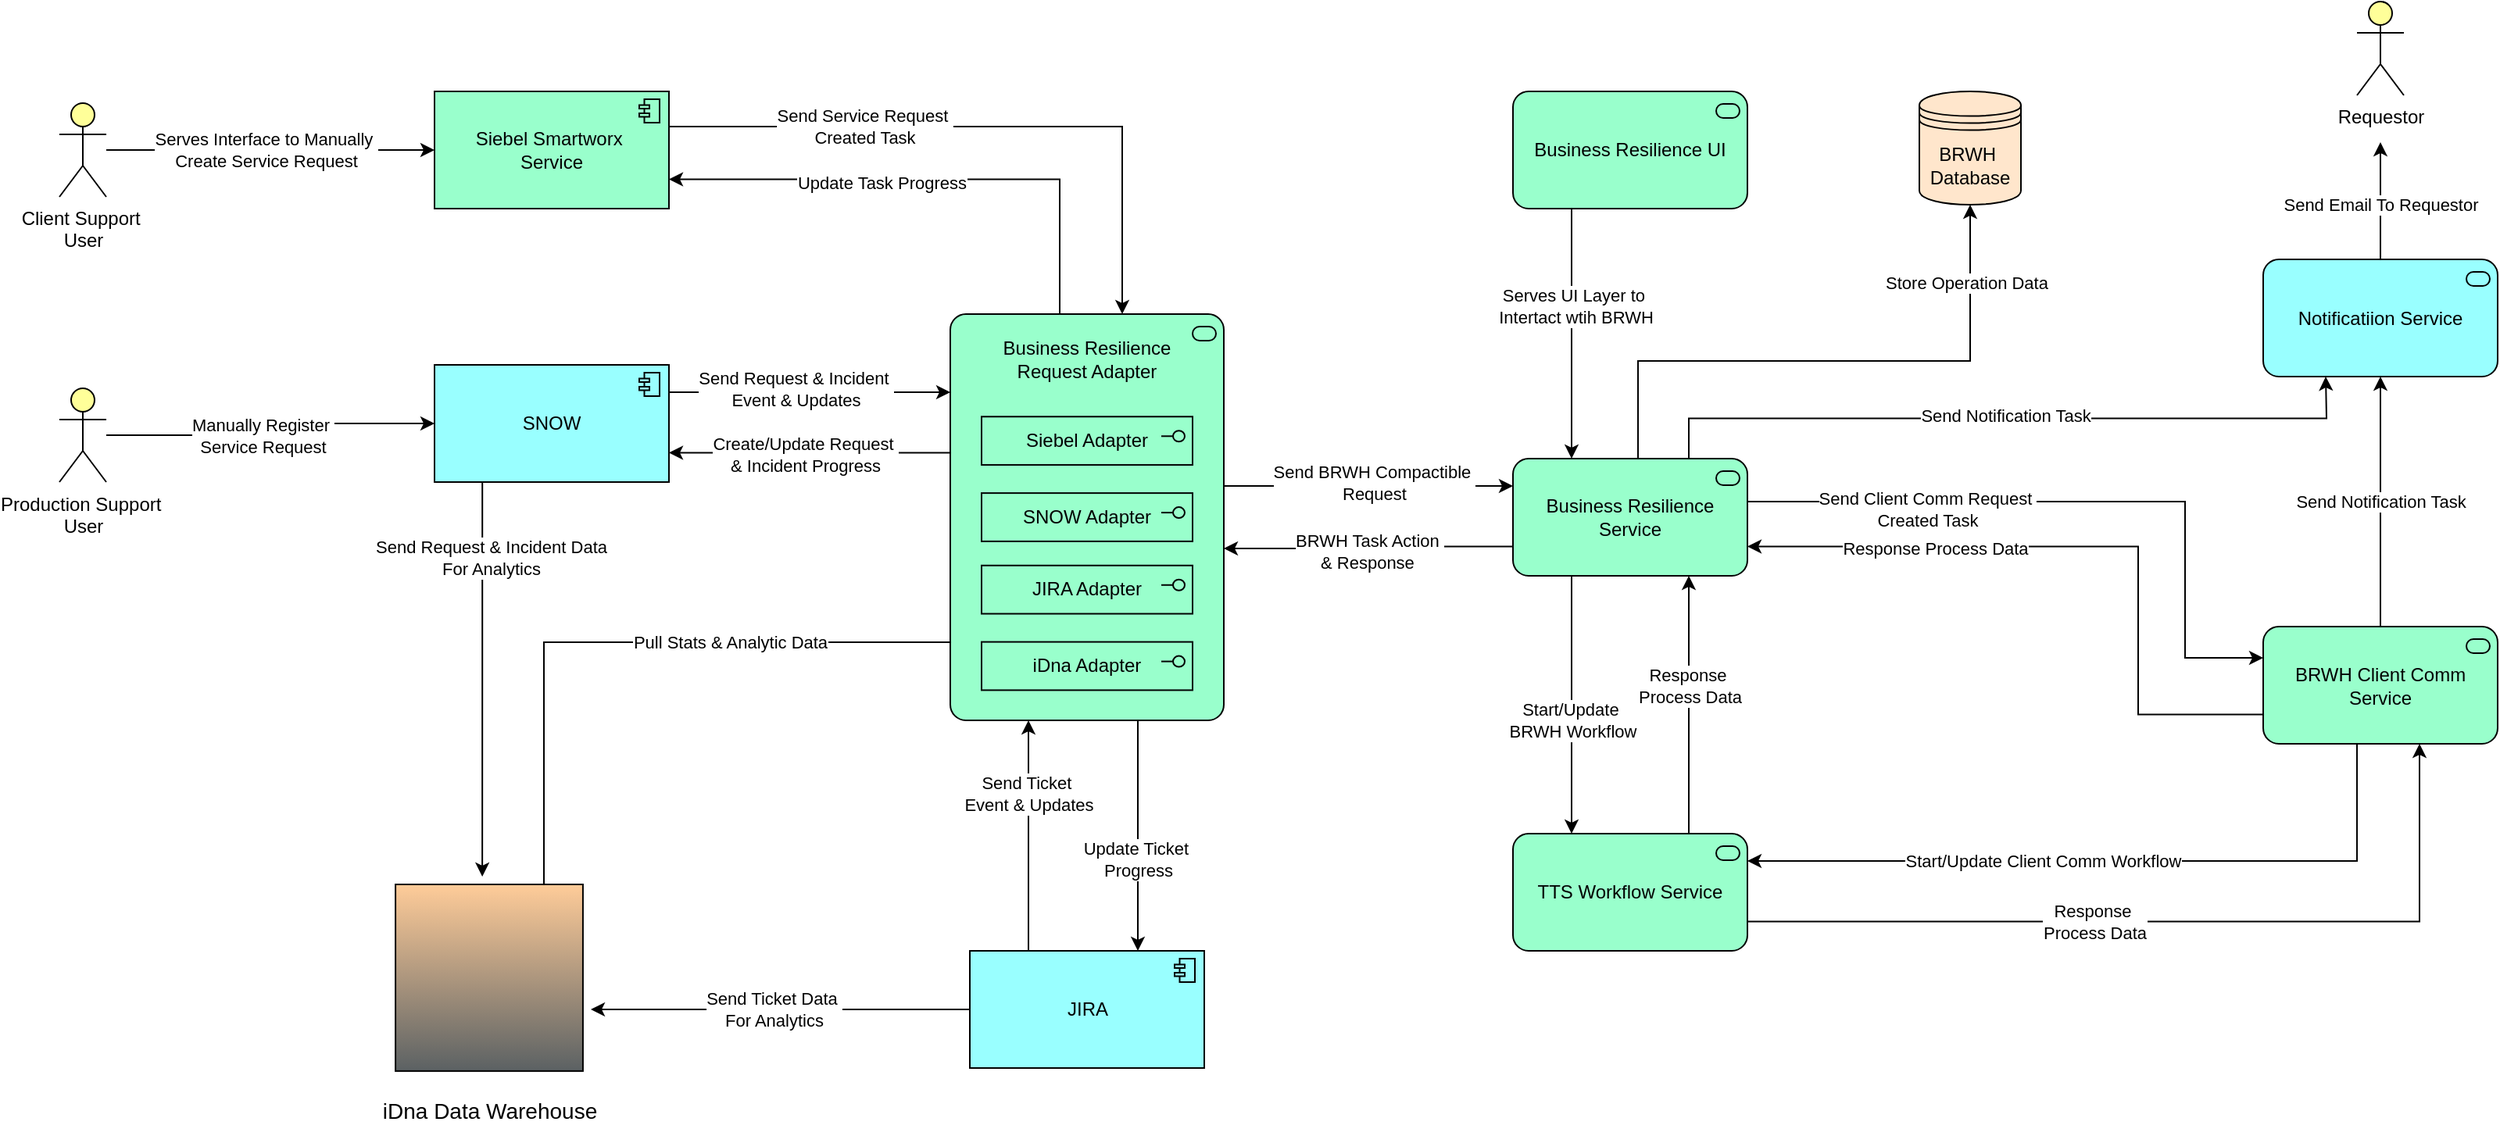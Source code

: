 <mxfile version="28.1.1">
  <diagram name="Page-1" id="OteSbWdA2ZE-DIGd8uvN">
    <mxGraphModel dx="2305" dy="777" grid="1" gridSize="10" guides="1" tooltips="1" connect="1" arrows="1" fold="1" page="1" pageScale="1" pageWidth="850" pageHeight="1100" math="0" shadow="0">
      <root>
        <mxCell id="0" />
        <mxCell id="1" parent="0" />
        <mxCell id="-Si1qEhgWz94pLlsSCn9-34" value="Business Resilience UI" style="html=1;outlineConnect=0;whiteSpace=wrap;fillColor=#99FFCC;shape=mxgraph.archimate3.application;appType=serv;archiType=rounded" parent="1" vertex="1">
          <mxGeometry x="1000" y="187.5" width="150" height="75" as="geometry" />
        </mxCell>
        <mxCell id="-Si1qEhgWz94pLlsSCn9-183" style="edgeStyle=orthogonalEdgeStyle;rounded=0;orthogonalLoop=1;jettySize=auto;html=1;exitX=0;exitY=0.75;exitDx=0;exitDy=0;exitPerimeter=0;" parent="1" source="-Si1qEhgWz94pLlsSCn9-32" target="-Si1qEhgWz94pLlsSCn9-31" edge="1">
          <mxGeometry relative="1" as="geometry">
            <mxPoint x="820" y="478.667" as="targetPoint" />
            <Array as="points">
              <mxPoint x="908" y="479" />
              <mxPoint x="908" y="480" />
            </Array>
          </mxGeometry>
        </mxCell>
        <mxCell id="-Si1qEhgWz94pLlsSCn9-184" value="BRWH Task Action&amp;nbsp;&lt;div&gt;&amp;amp; Response&amp;nbsp;&lt;/div&gt;" style="edgeLabel;html=1;align=center;verticalAlign=middle;resizable=0;points=[];" parent="-Si1qEhgWz94pLlsSCn9-183" vertex="1" connectable="0">
          <mxGeometry x="0.155" y="2" relative="1" as="geometry">
            <mxPoint x="14" as="offset" />
          </mxGeometry>
        </mxCell>
        <mxCell id="-Si1qEhgWz94pLlsSCn9-193" style="edgeStyle=orthogonalEdgeStyle;rounded=0;orthogonalLoop=1;jettySize=auto;html=1;exitX=0.5;exitY=0;exitDx=0;exitDy=0;exitPerimeter=0;entryX=0.5;entryY=1;entryDx=0;entryDy=0;" parent="1" source="-Si1qEhgWz94pLlsSCn9-32" target="-Si1qEhgWz94pLlsSCn9-192" edge="1">
          <mxGeometry relative="1" as="geometry">
            <Array as="points">
              <mxPoint x="1080" y="423" />
              <mxPoint x="1080" y="360" />
              <mxPoint x="1293" y="360" />
            </Array>
          </mxGeometry>
        </mxCell>
        <mxCell id="-Si1qEhgWz94pLlsSCn9-194" value="Store Operation Data" style="edgeLabel;html=1;align=center;verticalAlign=middle;resizable=0;points=[];" parent="-Si1qEhgWz94pLlsSCn9-193" vertex="1" connectable="0">
          <mxGeometry x="0.479" relative="1" as="geometry">
            <mxPoint x="-3" y="-49" as="offset" />
          </mxGeometry>
        </mxCell>
        <mxCell id="-Si1qEhgWz94pLlsSCn9-195" style="edgeStyle=orthogonalEdgeStyle;rounded=0;orthogonalLoop=1;jettySize=auto;html=1;exitX=0.75;exitY=0;exitDx=0;exitDy=0;exitPerimeter=0;" parent="1" source="-Si1qEhgWz94pLlsSCn9-32" edge="1">
          <mxGeometry relative="1" as="geometry">
            <mxPoint x="1520" y="370" as="targetPoint" />
          </mxGeometry>
        </mxCell>
        <mxCell id="-Si1qEhgWz94pLlsSCn9-196" value="Send Notification Task" style="edgeLabel;html=1;align=center;verticalAlign=middle;resizable=0;points=[];" parent="-Si1qEhgWz94pLlsSCn9-195" vertex="1" connectable="0">
          <mxGeometry x="-0.013" y="2" relative="1" as="geometry">
            <mxPoint as="offset" />
          </mxGeometry>
        </mxCell>
        <mxCell id="-Si1qEhgWz94pLlsSCn9-32" value="Business Resilience&lt;div&gt;Service&lt;/div&gt;" style="html=1;outlineConnect=0;whiteSpace=wrap;fillColor=#99FFCC;shape=mxgraph.archimate3.application;appType=serv;archiType=rounded" parent="1" vertex="1">
          <mxGeometry x="1000" y="422.5" width="150" height="75" as="geometry" />
        </mxCell>
        <mxCell id="-Si1qEhgWz94pLlsSCn9-120" style="edgeStyle=orthogonalEdgeStyle;rounded=0;orthogonalLoop=1;jettySize=auto;html=1;" parent="1" source="-Si1qEhgWz94pLlsSCn9-36" target="-Si1qEhgWz94pLlsSCn9-31" edge="1">
          <mxGeometry relative="1" as="geometry">
            <Array as="points">
              <mxPoint x="520" y="380" />
              <mxPoint x="520" y="380" />
            </Array>
          </mxGeometry>
        </mxCell>
        <mxCell id="-Si1qEhgWz94pLlsSCn9-155" value="Send Request &amp;amp; Incident&amp;nbsp;&lt;div&gt;Event &amp;amp; Updates&lt;/div&gt;" style="edgeLabel;html=1;align=center;verticalAlign=middle;resizable=0;points=[];" parent="-Si1qEhgWz94pLlsSCn9-120" vertex="1" connectable="0">
          <mxGeometry x="-0.43" y="1" relative="1" as="geometry">
            <mxPoint x="29" y="-1" as="offset" />
          </mxGeometry>
        </mxCell>
        <mxCell id="-Si1qEhgWz94pLlsSCn9-130" style="edgeStyle=orthogonalEdgeStyle;rounded=0;orthogonalLoop=1;jettySize=auto;html=1;" parent="1" source="-Si1qEhgWz94pLlsSCn9-36" edge="1">
          <mxGeometry relative="1" as="geometry">
            <mxPoint x="340.571" y="690" as="targetPoint" />
            <mxPoint x="340" y="445" as="sourcePoint" />
            <Array as="points">
              <mxPoint x="340" y="564" />
            </Array>
          </mxGeometry>
        </mxCell>
        <mxCell id="-Si1qEhgWz94pLlsSCn9-157" value="Send Request &amp;amp; Incident Data&lt;div&gt;For Analytics&lt;/div&gt;" style="edgeLabel;html=1;align=center;verticalAlign=middle;resizable=0;points=[];" parent="-Si1qEhgWz94pLlsSCn9-130" vertex="1" connectable="0">
          <mxGeometry x="-0.483" y="1" relative="1" as="geometry">
            <mxPoint x="4" y="-17" as="offset" />
          </mxGeometry>
        </mxCell>
        <mxCell id="-Si1qEhgWz94pLlsSCn9-139" style="edgeStyle=orthogonalEdgeStyle;rounded=0;orthogonalLoop=1;jettySize=auto;html=1;exitX=0.25;exitY=0;exitDx=0;exitDy=0;exitPerimeter=0;" parent="1" source="-Si1qEhgWz94pLlsSCn9-37" target="-Si1qEhgWz94pLlsSCn9-31" edge="1">
          <mxGeometry relative="1" as="geometry">
            <Array as="points">
              <mxPoint x="690" y="630" />
              <mxPoint x="690" y="630" />
            </Array>
            <mxPoint x="710" y="787.5" as="sourcePoint" />
            <mxPoint x="710" y="730" as="targetPoint" />
          </mxGeometry>
        </mxCell>
        <mxCell id="-Si1qEhgWz94pLlsSCn9-154" value="Send Ticket&amp;nbsp;&lt;div&gt;Event &amp;amp; Updates&lt;/div&gt;" style="edgeLabel;html=1;align=center;verticalAlign=middle;resizable=0;points=[];" parent="-Si1qEhgWz94pLlsSCn9-139" vertex="1" connectable="0">
          <mxGeometry x="-0.201" y="-1" relative="1" as="geometry">
            <mxPoint x="-1" y="-42" as="offset" />
          </mxGeometry>
        </mxCell>
        <mxCell id="-Si1qEhgWz94pLlsSCn9-175" style="edgeStyle=orthogonalEdgeStyle;rounded=0;orthogonalLoop=1;jettySize=auto;html=1;" parent="1" source="-Si1qEhgWz94pLlsSCn9-37" edge="1">
          <mxGeometry relative="1" as="geometry">
            <mxPoint x="410" y="775.0" as="targetPoint" />
          </mxGeometry>
        </mxCell>
        <mxCell id="-Si1qEhgWz94pLlsSCn9-176" value="Send Ticket Data&amp;nbsp;&lt;div&gt;For Analytics&lt;/div&gt;" style="edgeLabel;html=1;align=center;verticalAlign=middle;resizable=0;points=[];" parent="-Si1qEhgWz94pLlsSCn9-175" vertex="1" connectable="0">
          <mxGeometry x="0.037" y="-1" relative="1" as="geometry">
            <mxPoint as="offset" />
          </mxGeometry>
        </mxCell>
        <mxCell id="-Si1qEhgWz94pLlsSCn9-37" value="JIRA" style="html=1;outlineConnect=0;whiteSpace=wrap;fillColor=#99ffff;shape=mxgraph.archimate3.application;appType=comp;archiType=square;" parent="1" vertex="1">
          <mxGeometry x="652.5" y="737.5" width="150" height="75" as="geometry" />
        </mxCell>
        <mxCell id="-Si1qEhgWz94pLlsSCn9-106" value="" style="group" parent="1" vertex="1" connectable="0">
          <mxGeometry x="640" y="330" width="175" height="260" as="geometry" />
        </mxCell>
        <mxCell id="-Si1qEhgWz94pLlsSCn9-145" style="edgeStyle=orthogonalEdgeStyle;rounded=0;orthogonalLoop=1;jettySize=auto;html=1;" parent="-Si1qEhgWz94pLlsSCn9-106" source="-Si1qEhgWz94pLlsSCn9-31" edge="1">
          <mxGeometry relative="1" as="geometry">
            <mxPoint x="-260" y="380" as="targetPoint" />
            <Array as="points">
              <mxPoint x="-260" y="210" />
              <mxPoint x="-260" y="370" />
            </Array>
          </mxGeometry>
        </mxCell>
        <mxCell id="-Si1qEhgWz94pLlsSCn9-156" value="Pull Stats &amp;amp; Analytic Data" style="edgeLabel;html=1;align=center;verticalAlign=middle;resizable=0;points=[];" parent="-Si1qEhgWz94pLlsSCn9-145" vertex="1" connectable="0">
          <mxGeometry x="-0.093" y="-1" relative="1" as="geometry">
            <mxPoint x="54" y="1" as="offset" />
          </mxGeometry>
        </mxCell>
        <mxCell id="-Si1qEhgWz94pLlsSCn9-31" value="Business Resilience&lt;br&gt;Request Adapter&lt;div&gt;&lt;br&gt;&lt;/div&gt;&lt;div&gt;&lt;br&gt;&lt;/div&gt;&lt;div&gt;&lt;br&gt;&lt;/div&gt;&lt;div&gt;&lt;br&gt;&lt;/div&gt;&lt;div&gt;&lt;br&gt;&lt;/div&gt;&lt;div&gt;&lt;br&gt;&lt;/div&gt;&lt;div&gt;&lt;br&gt;&lt;/div&gt;&lt;div&gt;&lt;br&gt;&lt;/div&gt;&lt;div&gt;&lt;br&gt;&lt;/div&gt;&lt;div&gt;&lt;br&gt;&lt;/div&gt;&lt;div&gt;&lt;br&gt;&lt;/div&gt;&lt;div&gt;&lt;br&gt;&lt;/div&gt;&lt;div&gt;&lt;br&gt;&lt;/div&gt;&lt;div&gt;&lt;br&gt;&lt;/div&gt;" style="html=1;outlineConnect=0;whiteSpace=wrap;fillColor=#99FFCC;shape=mxgraph.archimate3.application;appType=serv;archiType=rounded" parent="-Si1qEhgWz94pLlsSCn9-106" vertex="1">
          <mxGeometry width="175" height="260" as="geometry" />
        </mxCell>
        <mxCell id="-Si1qEhgWz94pLlsSCn9-99" value="Siebel Adapter" style="html=1;outlineConnect=0;whiteSpace=wrap;fillColor=#99FFCC;shape=mxgraph.archimate3.application;appType=interface;archiType=square;" parent="-Si1qEhgWz94pLlsSCn9-106" vertex="1">
          <mxGeometry x="20" y="65.644" width="135" height="30.891" as="geometry" />
        </mxCell>
        <mxCell id="-Si1qEhgWz94pLlsSCn9-100" value="SNOW Adapter" style="html=1;outlineConnect=0;whiteSpace=wrap;fillColor=#99FFCC;shape=mxgraph.archimate3.application;appType=interface;archiType=square;" parent="-Si1qEhgWz94pLlsSCn9-106" vertex="1">
          <mxGeometry x="20" y="114.554" width="135" height="30.891" as="geometry" />
        </mxCell>
        <mxCell id="-Si1qEhgWz94pLlsSCn9-101" value="JIRA Adapter" style="html=1;outlineConnect=0;whiteSpace=wrap;fillColor=#99FFCC;shape=mxgraph.archimate3.application;appType=interface;archiType=square;" parent="-Si1qEhgWz94pLlsSCn9-106" vertex="1">
          <mxGeometry x="20" y="160.891" width="135" height="30.891" as="geometry" />
        </mxCell>
        <mxCell id="-Si1qEhgWz94pLlsSCn9-103" value="iDna Adapter" style="html=1;outlineConnect=0;whiteSpace=wrap;fillColor=#99FFCC;shape=mxgraph.archimate3.application;appType=interface;archiType=square;" parent="-Si1qEhgWz94pLlsSCn9-106" vertex="1">
          <mxGeometry x="20" y="209.802" width="135" height="30.891" as="geometry" />
        </mxCell>
        <mxCell id="-Si1qEhgWz94pLlsSCn9-123" value="" style="group;fillColor=none;" parent="1" vertex="1" connectable="0">
          <mxGeometry x="255" y="695" width="180" height="160" as="geometry" />
        </mxCell>
        <mxCell id="-Si1qEhgWz94pLlsSCn9-114" value="" style="shape=mxgraph.networks2.icon;aspect=fixed;fillColor=#FFCC99;strokeColor=#000000;gradientColor=#5B6163;network2IconShadow=1;network2bgFillColor=none;network2Icon=mxgraph.networks2.big_data;network2IconXOffset=-0.0;network2IconYOffset=0.002;network2IconW=1;network2IconH= 0.996;" parent="-Si1qEhgWz94pLlsSCn9-123" vertex="1">
          <mxGeometry x="30.04" width="119.92" height="119.44" as="geometry" />
        </mxCell>
        <mxCell id="-Si1qEhgWz94pLlsSCn9-115" value="&lt;font style=&quot;font-size: 14px;&quot;&gt;iDna Data Warehouse&lt;/font&gt;" style="text;html=1;align=center;verticalAlign=middle;resizable=0;points=[];autosize=1;strokeColor=none;fillColor=none;" parent="-Si1qEhgWz94pLlsSCn9-123" vertex="1">
          <mxGeometry x="10" y="130" width="160" height="30" as="geometry" />
        </mxCell>
        <mxCell id="-Si1qEhgWz94pLlsSCn9-188" style="edgeStyle=orthogonalEdgeStyle;rounded=0;orthogonalLoop=1;jettySize=auto;html=1;exitX=1;exitY=0.75;exitDx=0;exitDy=0;exitPerimeter=0;" parent="1" source="-Si1qEhgWz94pLlsSCn9-33" target="-Si1qEhgWz94pLlsSCn9-48" edge="1">
          <mxGeometry relative="1" as="geometry">
            <Array as="points">
              <mxPoint x="1580" y="719" />
            </Array>
          </mxGeometry>
        </mxCell>
        <mxCell id="-Si1qEhgWz94pLlsSCn9-189" value="Response&amp;nbsp;&lt;div&gt;Process Data&lt;/div&gt;" style="edgeLabel;html=1;align=center;verticalAlign=middle;resizable=0;points=[];" parent="-Si1qEhgWz94pLlsSCn9-188" vertex="1" connectable="0">
          <mxGeometry x="-0.185" relative="1" as="geometry">
            <mxPoint as="offset" />
          </mxGeometry>
        </mxCell>
        <mxCell id="-Si1qEhgWz94pLlsSCn9-33" value="&lt;div&gt;TTS Workflow Service&lt;/div&gt;" style="html=1;outlineConnect=0;whiteSpace=wrap;fillColor=#99FFCC;shape=mxgraph.archimate3.application;appType=serv;archiType=rounded" parent="1" vertex="1">
          <mxGeometry x="1000" y="662.5" width="150" height="75" as="geometry" />
        </mxCell>
        <mxCell id="-Si1qEhgWz94pLlsSCn9-48" value="BRWH Client Comm Service" style="html=1;outlineConnect=0;whiteSpace=wrap;fillColor=#99FFCC;shape=mxgraph.archimate3.application;appType=serv;archiType=rounded" parent="1" vertex="1">
          <mxGeometry x="1480" y="530" width="150" height="75" as="geometry" />
        </mxCell>
        <mxCell id="-Si1qEhgWz94pLlsSCn9-50" style="edgeStyle=orthogonalEdgeStyle;rounded=0;orthogonalLoop=1;jettySize=auto;html=1;" parent="1" source="-Si1qEhgWz94pLlsSCn9-48" target="-Si1qEhgWz94pLlsSCn9-51" edge="1">
          <mxGeometry relative="1" as="geometry">
            <mxPoint x="1725" y="797.5" as="targetPoint" />
            <Array as="points">
              <mxPoint x="1555" y="460" />
              <mxPoint x="1555" y="460" />
            </Array>
          </mxGeometry>
        </mxCell>
        <mxCell id="-Si1qEhgWz94pLlsSCn9-73" value="Send Notification Task" style="edgeLabel;html=1;align=center;verticalAlign=middle;resizable=0;points=[];" parent="-Si1qEhgWz94pLlsSCn9-50" vertex="1" connectable="0">
          <mxGeometry x="-0.015" y="2" relative="1" as="geometry">
            <mxPoint x="2" y="-1" as="offset" />
          </mxGeometry>
        </mxCell>
        <mxCell id="-Si1qEhgWz94pLlsSCn9-140" style="edgeStyle=orthogonalEdgeStyle;rounded=0;orthogonalLoop=1;jettySize=auto;html=1;entryX=0.25;entryY=0;entryDx=0;entryDy=0;entryPerimeter=0;" parent="1" source="-Si1qEhgWz94pLlsSCn9-32" target="-Si1qEhgWz94pLlsSCn9-33" edge="1">
          <mxGeometry relative="1" as="geometry">
            <Array as="points">
              <mxPoint x="1038" y="580" />
            </Array>
          </mxGeometry>
        </mxCell>
        <mxCell id="-Si1qEhgWz94pLlsSCn9-151" value="Start/Update&amp;nbsp;&lt;div&gt;BRWH Workflow&lt;/div&gt;" style="edgeLabel;html=1;align=center;verticalAlign=middle;resizable=0;points=[];" parent="-Si1qEhgWz94pLlsSCn9-140" vertex="1" connectable="0">
          <mxGeometry x="-0.173" y="1" relative="1" as="geometry">
            <mxPoint x="-1" y="24" as="offset" />
          </mxGeometry>
        </mxCell>
        <mxCell id="-Si1qEhgWz94pLlsSCn9-142" style="edgeStyle=orthogonalEdgeStyle;rounded=0;orthogonalLoop=1;jettySize=auto;html=1;" parent="1" source="-Si1qEhgWz94pLlsSCn9-48" edge="1">
          <mxGeometry relative="1" as="geometry">
            <Array as="points">
              <mxPoint x="1540" y="680" />
            </Array>
            <mxPoint x="1150" y="680" as="targetPoint" />
          </mxGeometry>
        </mxCell>
        <mxCell id="-Si1qEhgWz94pLlsSCn9-149" value="Start/Update Client Comm Workflow" style="edgeLabel;html=1;align=center;verticalAlign=middle;resizable=0;points=[];" parent="-Si1qEhgWz94pLlsSCn9-142" vertex="1" connectable="0">
          <mxGeometry x="0.423" y="3" relative="1" as="geometry">
            <mxPoint x="55" y="-3" as="offset" />
          </mxGeometry>
        </mxCell>
        <mxCell id="-Si1qEhgWz94pLlsSCn9-144" style="edgeStyle=orthogonalEdgeStyle;rounded=0;orthogonalLoop=1;jettySize=auto;html=1;exitX=1;exitY=0.5;exitDx=0;exitDy=0;exitPerimeter=0;entryX=0;entryY=0.5;entryDx=0;entryDy=0;entryPerimeter=0;" parent="1" edge="1">
          <mxGeometry relative="1" as="geometry">
            <mxPoint x="815" y="440" as="sourcePoint" />
            <mxPoint x="1000" y="440" as="targetPoint" />
          </mxGeometry>
        </mxCell>
        <mxCell id="-Si1qEhgWz94pLlsSCn9-159" value="Send BRWH Compactible&amp;nbsp;&lt;div&gt;Request&lt;/div&gt;" style="edgeLabel;html=1;align=center;verticalAlign=middle;resizable=0;points=[];" parent="-Si1qEhgWz94pLlsSCn9-144" vertex="1" connectable="0">
          <mxGeometry x="-0.305" y="1" relative="1" as="geometry">
            <mxPoint x="31" y="-1" as="offset" />
          </mxGeometry>
        </mxCell>
        <mxCell id="-Si1qEhgWz94pLlsSCn9-148" style="edgeStyle=orthogonalEdgeStyle;rounded=0;orthogonalLoop=1;jettySize=auto;html=1;" parent="1" target="-Si1qEhgWz94pLlsSCn9-48" edge="1">
          <mxGeometry relative="1" as="geometry">
            <Array as="points">
              <mxPoint x="1150" y="450" />
              <mxPoint x="1430" y="450" />
              <mxPoint x="1430" y="550" />
            </Array>
            <mxPoint x="1150" y="440" as="sourcePoint" />
          </mxGeometry>
        </mxCell>
        <mxCell id="-Si1qEhgWz94pLlsSCn9-153" value="Send Client Comm Request&amp;nbsp;&lt;div&gt;Created Task&lt;/div&gt;" style="edgeLabel;html=1;align=center;verticalAlign=middle;resizable=0;points=[];" parent="-Si1qEhgWz94pLlsSCn9-148" vertex="1" connectable="0">
          <mxGeometry x="0.063" y="-2" relative="1" as="geometry">
            <mxPoint x="-109" y="3" as="offset" />
          </mxGeometry>
        </mxCell>
        <mxCell id="-Si1qEhgWz94pLlsSCn9-42" style="edgeStyle=orthogonalEdgeStyle;rounded=0;orthogonalLoop=1;jettySize=auto;html=1;" parent="1" source="-Si1qEhgWz94pLlsSCn9-28" target="-Si1qEhgWz94pLlsSCn9-31" edge="1">
          <mxGeometry relative="1" as="geometry">
            <Array as="points">
              <mxPoint x="750" y="210" />
            </Array>
          </mxGeometry>
        </mxCell>
        <mxCell id="-Si1qEhgWz94pLlsSCn9-65" value="Send Service Request&amp;nbsp;&lt;div&gt;Created Task&lt;/div&gt;" style="edgeLabel;html=1;align=center;verticalAlign=middle;resizable=0;points=[];" parent="-Si1qEhgWz94pLlsSCn9-42" vertex="1" connectable="0">
          <mxGeometry x="0.114" y="-1" relative="1" as="geometry">
            <mxPoint x="-104" y="-1" as="offset" />
          </mxGeometry>
        </mxCell>
        <mxCell id="-Si1qEhgWz94pLlsSCn9-162" value="" style="group" parent="1" vertex="1" connectable="0">
          <mxGeometry x="1480" y="130" width="150" height="240" as="geometry" />
        </mxCell>
        <mxCell id="-Si1qEhgWz94pLlsSCn9-51" value="Notificatiion Service" style="html=1;outlineConnect=0;whiteSpace=wrap;fillColor=#99ffff;shape=mxgraph.archimate3.application;appType=serv;archiType=rounded" parent="-Si1qEhgWz94pLlsSCn9-162" vertex="1">
          <mxGeometry y="165" width="150" height="75" as="geometry" />
        </mxCell>
        <mxCell id="-Si1qEhgWz94pLlsSCn9-88" value="Requestor" style="shape=umlActor;verticalLabelPosition=bottom;verticalAlign=top;html=1;outlineConnect=0;fillColor=#FFFF99;" parent="-Si1qEhgWz94pLlsSCn9-162" vertex="1">
          <mxGeometry x="60" width="30" height="60" as="geometry" />
        </mxCell>
        <mxCell id="-Si1qEhgWz94pLlsSCn9-89" style="edgeStyle=orthogonalEdgeStyle;rounded=0;orthogonalLoop=1;jettySize=auto;html=1;" parent="-Si1qEhgWz94pLlsSCn9-162" source="-Si1qEhgWz94pLlsSCn9-51" edge="1">
          <mxGeometry relative="1" as="geometry">
            <mxPoint x="75" y="90" as="targetPoint" />
          </mxGeometry>
        </mxCell>
        <mxCell id="-Si1qEhgWz94pLlsSCn9-94" value="Send Email To Requestor" style="edgeLabel;html=1;align=center;verticalAlign=middle;resizable=0;points=[];" parent="-Si1qEhgWz94pLlsSCn9-89" vertex="1" connectable="0">
          <mxGeometry x="-0.17" y="-1" relative="1" as="geometry">
            <mxPoint x="-1" y="-4" as="offset" />
          </mxGeometry>
        </mxCell>
        <mxCell id="-Si1qEhgWz94pLlsSCn9-28" value="Siebel Smartworx&amp;nbsp;&lt;div&gt;Service&lt;/div&gt;" style="html=1;outlineConnect=0;whiteSpace=wrap;fillColor=#99FFCC;shape=mxgraph.archimate3.application;appType=comp;archiType=square;" parent="1" vertex="1">
          <mxGeometry x="310" y="187.5" width="150" height="75" as="geometry" />
        </mxCell>
        <mxCell id="-Si1qEhgWz94pLlsSCn9-108" value="" style="edgeStyle=orthogonalEdgeStyle;rounded=0;orthogonalLoop=1;jettySize=auto;html=1;" parent="1" source="-Si1qEhgWz94pLlsSCn9-38" target="-Si1qEhgWz94pLlsSCn9-28" edge="1">
          <mxGeometry relative="1" as="geometry" />
        </mxCell>
        <mxCell id="-Si1qEhgWz94pLlsSCn9-164" value="Serves Interface to Manually&amp;nbsp;&lt;div&gt;Create Service Request&lt;/div&gt;" style="edgeLabel;html=1;align=center;verticalAlign=middle;resizable=0;points=[];" parent="-Si1qEhgWz94pLlsSCn9-108" vertex="1" connectable="0">
          <mxGeometry x="-0.178" y="-1" relative="1" as="geometry">
            <mxPoint x="15" y="-1" as="offset" />
          </mxGeometry>
        </mxCell>
        <mxCell id="-Si1qEhgWz94pLlsSCn9-38" value="Client Support&amp;nbsp;&lt;div&gt;User&lt;/div&gt;" style="shape=umlActor;verticalLabelPosition=bottom;verticalAlign=top;html=1;outlineConnect=0;fillColor=#FFFF99;" parent="1" vertex="1">
          <mxGeometry x="70" y="195" width="30" height="60" as="geometry" />
        </mxCell>
        <mxCell id="-Si1qEhgWz94pLlsSCn9-36" value="SNOW" style="html=1;outlineConnect=0;whiteSpace=wrap;fillColor=#99ffff;shape=mxgraph.archimate3.application;appType=comp;archiType=square;" parent="1" vertex="1">
          <mxGeometry x="310" y="362.5" width="150" height="75" as="geometry" />
        </mxCell>
        <mxCell id="-Si1qEhgWz94pLlsSCn9-111" value="" style="edgeStyle=orthogonalEdgeStyle;rounded=0;orthogonalLoop=1;jettySize=auto;html=1;" parent="1" source="-Si1qEhgWz94pLlsSCn9-110" target="-Si1qEhgWz94pLlsSCn9-36" edge="1">
          <mxGeometry relative="1" as="geometry" />
        </mxCell>
        <mxCell id="-Si1qEhgWz94pLlsSCn9-168" value="Manually Register&amp;nbsp;&lt;div&gt;Service Request&lt;/div&gt;" style="edgeLabel;html=1;align=center;verticalAlign=middle;resizable=0;points=[];" parent="-Si1qEhgWz94pLlsSCn9-111" vertex="1" connectable="0">
          <mxGeometry x="-0.176" relative="1" as="geometry">
            <mxPoint x="10" as="offset" />
          </mxGeometry>
        </mxCell>
        <mxCell id="-Si1qEhgWz94pLlsSCn9-110" value="Production Support&amp;nbsp;&lt;div&gt;User&lt;/div&gt;" style="shape=umlActor;verticalLabelPosition=bottom;verticalAlign=top;html=1;outlineConnect=0;fillColor=#FFFF99;" parent="1" vertex="1">
          <mxGeometry x="70" y="377.5" width="30" height="60" as="geometry" />
        </mxCell>
        <mxCell id="-Si1qEhgWz94pLlsSCn9-170" style="edgeStyle=orthogonalEdgeStyle;rounded=0;orthogonalLoop=1;jettySize=auto;html=1;entryX=1;entryY=0.75;entryDx=0;entryDy=0;entryPerimeter=0;" parent="1" target="-Si1qEhgWz94pLlsSCn9-28" edge="1">
          <mxGeometry relative="1" as="geometry">
            <mxPoint x="710" y="330" as="sourcePoint" />
            <Array as="points">
              <mxPoint x="710" y="330" />
              <mxPoint x="710" y="244" />
            </Array>
          </mxGeometry>
        </mxCell>
        <mxCell id="-Si1qEhgWz94pLlsSCn9-171" value="Update Task Progress" style="edgeLabel;html=1;align=center;verticalAlign=middle;resizable=0;points=[];" parent="-Si1qEhgWz94pLlsSCn9-170" vertex="1" connectable="0">
          <mxGeometry x="0.192" y="2" relative="1" as="geometry">
            <mxPoint as="offset" />
          </mxGeometry>
        </mxCell>
        <mxCell id="-Si1qEhgWz94pLlsSCn9-180" style="edgeStyle=orthogonalEdgeStyle;rounded=0;orthogonalLoop=1;jettySize=auto;html=1;entryX=1;entryY=0.75;entryDx=0;entryDy=0;entryPerimeter=0;" parent="1" source="-Si1qEhgWz94pLlsSCn9-31" target="-Si1qEhgWz94pLlsSCn9-36" edge="1">
          <mxGeometry relative="1" as="geometry">
            <Array as="points">
              <mxPoint x="550" y="419" />
            </Array>
          </mxGeometry>
        </mxCell>
        <mxCell id="-Si1qEhgWz94pLlsSCn9-181" value="Create/Update Request&amp;nbsp;&lt;div&gt;&amp;amp; Incident Progress&lt;/div&gt;" style="edgeLabel;html=1;align=center;verticalAlign=middle;resizable=0;points=[];" parent="-Si1qEhgWz94pLlsSCn9-180" vertex="1" connectable="0">
          <mxGeometry x="0.031" y="1" relative="1" as="geometry">
            <mxPoint as="offset" />
          </mxGeometry>
        </mxCell>
        <mxCell id="-Si1qEhgWz94pLlsSCn9-186" style="edgeStyle=orthogonalEdgeStyle;rounded=0;orthogonalLoop=1;jettySize=auto;html=1;exitX=0.75;exitY=0;exitDx=0;exitDy=0;exitPerimeter=0;entryX=0.75;entryY=1;entryDx=0;entryDy=0;entryPerimeter=0;" parent="1" source="-Si1qEhgWz94pLlsSCn9-33" target="-Si1qEhgWz94pLlsSCn9-32" edge="1">
          <mxGeometry relative="1" as="geometry" />
        </mxCell>
        <mxCell id="-Si1qEhgWz94pLlsSCn9-187" value="Response&amp;nbsp;&lt;div&gt;Process Data&lt;/div&gt;" style="edgeLabel;html=1;align=center;verticalAlign=middle;resizable=0;points=[];" parent="-Si1qEhgWz94pLlsSCn9-186" vertex="1" connectable="0">
          <mxGeometry x="0.147" relative="1" as="geometry">
            <mxPoint as="offset" />
          </mxGeometry>
        </mxCell>
        <mxCell id="-Si1qEhgWz94pLlsSCn9-190" style="edgeStyle=orthogonalEdgeStyle;rounded=0;orthogonalLoop=1;jettySize=auto;html=1;exitX=0;exitY=0.75;exitDx=0;exitDy=0;exitPerimeter=0;entryX=1;entryY=0.75;entryDx=0;entryDy=0;entryPerimeter=0;" parent="1" source="-Si1qEhgWz94pLlsSCn9-48" target="-Si1qEhgWz94pLlsSCn9-32" edge="1">
          <mxGeometry relative="1" as="geometry">
            <Array as="points">
              <mxPoint x="1400" y="586" />
              <mxPoint x="1400" y="479" />
            </Array>
          </mxGeometry>
        </mxCell>
        <mxCell id="-Si1qEhgWz94pLlsSCn9-191" value="Response Process Data" style="edgeLabel;html=1;align=center;verticalAlign=middle;resizable=0;points=[];" parent="-Si1qEhgWz94pLlsSCn9-190" vertex="1" connectable="0">
          <mxGeometry x="0.563" y="-1" relative="1" as="geometry">
            <mxPoint x="24" y="2" as="offset" />
          </mxGeometry>
        </mxCell>
        <mxCell id="-Si1qEhgWz94pLlsSCn9-192" value="BRWH&amp;nbsp;&lt;div&gt;Database&lt;/div&gt;" style="shape=datastore;whiteSpace=wrap;html=1;fillColor=#FFE6CC;" parent="1" vertex="1">
          <mxGeometry x="1260" y="187.5" width="65" height="72.5" as="geometry" />
        </mxCell>
        <mxCell id="-Si1qEhgWz94pLlsSCn9-199" style="edgeStyle=orthogonalEdgeStyle;rounded=0;orthogonalLoop=1;jettySize=auto;html=1;exitX=0.25;exitY=1;exitDx=0;exitDy=0;exitPerimeter=0;entryX=0.25;entryY=0;entryDx=0;entryDy=0;entryPerimeter=0;" parent="1" source="-Si1qEhgWz94pLlsSCn9-34" target="-Si1qEhgWz94pLlsSCn9-32" edge="1">
          <mxGeometry relative="1" as="geometry" />
        </mxCell>
        <mxCell id="-Si1qEhgWz94pLlsSCn9-200" value="Serves UI Layer to&amp;nbsp;&lt;div&gt;Intertact wtih BRWH&lt;/div&gt;" style="edgeLabel;html=1;align=center;verticalAlign=middle;resizable=0;points=[];" parent="-Si1qEhgWz94pLlsSCn9-199" vertex="1" connectable="0">
          <mxGeometry x="-0.225" y="1" relative="1" as="geometry">
            <mxPoint x="1" as="offset" />
          </mxGeometry>
        </mxCell>
        <mxCell id="-Si1qEhgWz94pLlsSCn9-202" style="edgeStyle=orthogonalEdgeStyle;rounded=0;orthogonalLoop=1;jettySize=auto;html=1;" parent="1" source="-Si1qEhgWz94pLlsSCn9-31" target="-Si1qEhgWz94pLlsSCn9-37" edge="1">
          <mxGeometry relative="1" as="geometry">
            <Array as="points">
              <mxPoint x="760" y="670" />
              <mxPoint x="760" y="670" />
            </Array>
          </mxGeometry>
        </mxCell>
        <mxCell id="-Si1qEhgWz94pLlsSCn9-203" value="Update Ticket&amp;nbsp;&lt;div&gt;Progress&lt;/div&gt;" style="edgeLabel;html=1;align=center;verticalAlign=middle;resizable=0;points=[];" parent="-Si1qEhgWz94pLlsSCn9-202" vertex="1" connectable="0">
          <mxGeometry x="-0.225" y="-3" relative="1" as="geometry">
            <mxPoint x="3" y="32" as="offset" />
          </mxGeometry>
        </mxCell>
      </root>
    </mxGraphModel>
  </diagram>
</mxfile>
